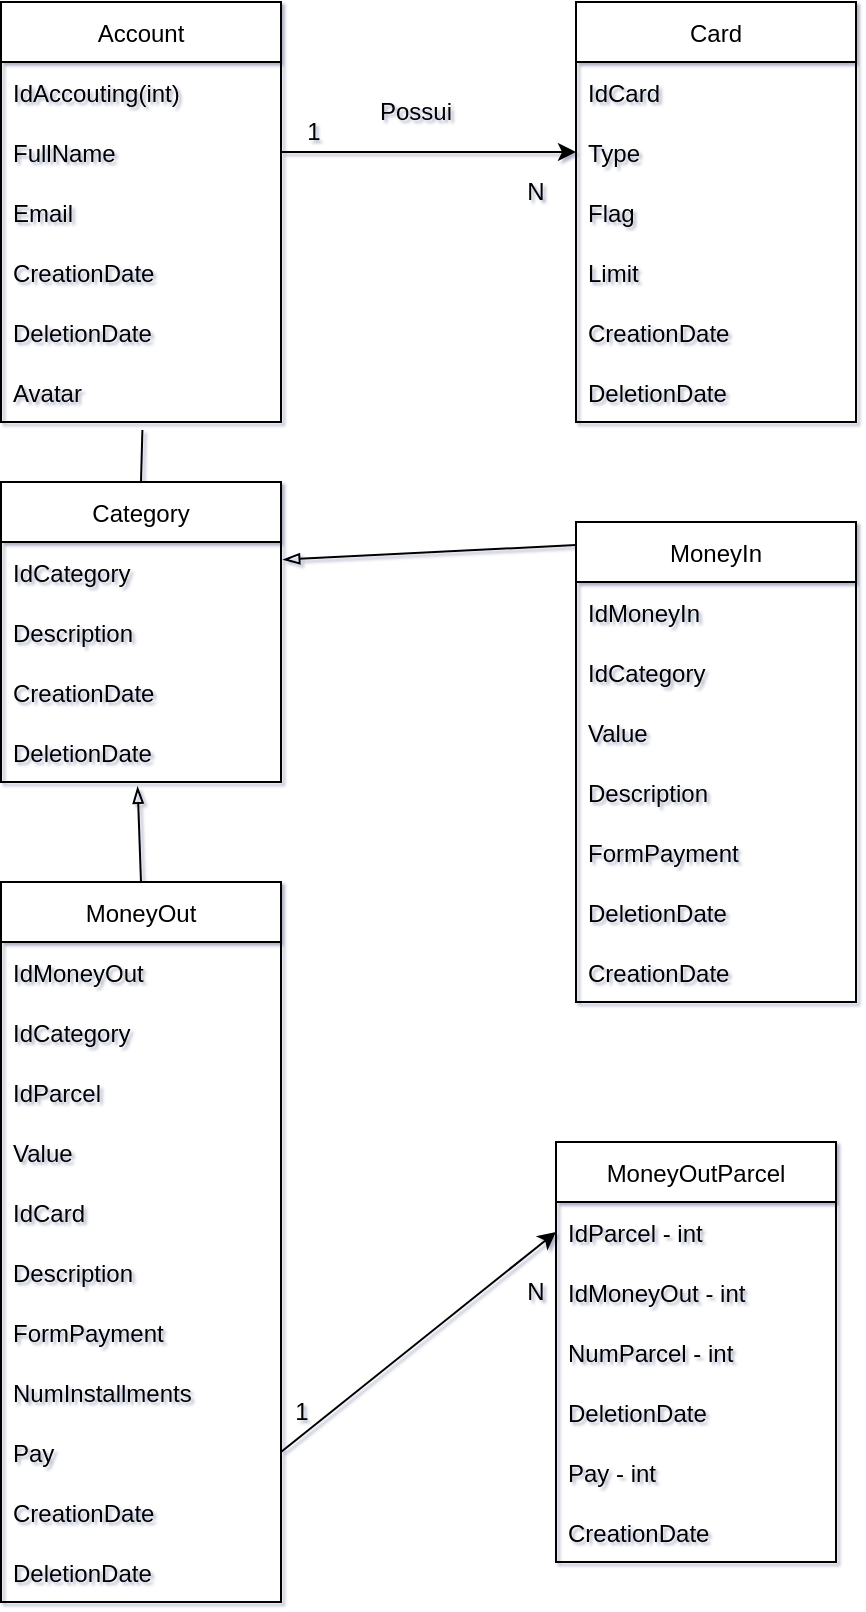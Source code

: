 <mxfile version="17.4.3" type="google"><diagram id="C5RBs43oDa-KdzZeNtuy" name="Page-1"><mxGraphModel grid="1" page="1" gridSize="10" guides="1" tooltips="1" connect="1" arrows="1" fold="1" pageScale="1" pageWidth="827" pageHeight="1169" background="none" math="0" shadow="1"><root><mxCell id="WIyWlLk6GJQsqaUBKTNV-0"/><mxCell id="WIyWlLk6GJQsqaUBKTNV-1" parent="WIyWlLk6GJQsqaUBKTNV-0"/><mxCell id="ezR9haUq890-06IQd_aJ-0" value="Account" style="swimlane;fontStyle=0;childLayout=stackLayout;horizontal=1;startSize=30;horizontalStack=0;resizeParent=1;resizeParentMax=0;resizeLast=0;collapsible=1;marginBottom=0;" vertex="1" parent="WIyWlLk6GJQsqaUBKTNV-1"><mxGeometry x="242.5" y="100" width="140" height="210" as="geometry"/></mxCell><mxCell id="ezR9haUq890-06IQd_aJ-1" value="IdAccouting(int)" style="text;strokeColor=none;fillColor=none;align=left;verticalAlign=middle;spacingLeft=4;spacingRight=4;overflow=hidden;points=[[0,0.5],[1,0.5]];portConstraint=eastwest;rotatable=0;" vertex="1" parent="ezR9haUq890-06IQd_aJ-0"><mxGeometry y="30" width="140" height="30" as="geometry"/></mxCell><mxCell id="ezR9haUq890-06IQd_aJ-34" value="FullName" style="text;strokeColor=none;fillColor=none;align=left;verticalAlign=middle;spacingLeft=4;spacingRight=4;overflow=hidden;points=[[0,0.5],[1,0.5]];portConstraint=eastwest;rotatable=0;" vertex="1" parent="ezR9haUq890-06IQd_aJ-0"><mxGeometry y="60" width="140" height="30" as="geometry"/></mxCell><mxCell id="ezR9haUq890-06IQd_aJ-2" value="Email" style="text;strokeColor=none;fillColor=none;align=left;verticalAlign=middle;spacingLeft=4;spacingRight=4;overflow=hidden;points=[[0,0.5],[1,0.5]];portConstraint=eastwest;rotatable=0;" vertex="1" parent="ezR9haUq890-06IQd_aJ-0"><mxGeometry y="90" width="140" height="30" as="geometry"/></mxCell><mxCell id="ezR9haUq890-06IQd_aJ-42" value="CreationDate" style="text;strokeColor=none;fillColor=none;align=left;verticalAlign=middle;spacingLeft=4;spacingRight=4;overflow=hidden;points=[[0,0.5],[1,0.5]];portConstraint=eastwest;rotatable=0;" vertex="1" parent="ezR9haUq890-06IQd_aJ-0"><mxGeometry y="120" width="140" height="30" as="geometry"/></mxCell><mxCell id="ezR9haUq890-06IQd_aJ-43" value="DeletionDate" style="text;strokeColor=none;fillColor=none;align=left;verticalAlign=middle;spacingLeft=4;spacingRight=4;overflow=hidden;points=[[0,0.5],[1,0.5]];portConstraint=eastwest;rotatable=0;" vertex="1" parent="ezR9haUq890-06IQd_aJ-0"><mxGeometry y="150" width="140" height="30" as="geometry"/></mxCell><mxCell id="ezR9haUq890-06IQd_aJ-3" value="Avatar" style="text;strokeColor=none;fillColor=none;align=left;verticalAlign=middle;spacingLeft=4;spacingRight=4;overflow=hidden;points=[[0,0.5],[1,0.5]];portConstraint=eastwest;rotatable=0;" vertex="1" parent="ezR9haUq890-06IQd_aJ-0"><mxGeometry y="180" width="140" height="30" as="geometry"/></mxCell><mxCell id="ezR9haUq890-06IQd_aJ-6" value="MoneyIn" style="swimlane;fontStyle=0;childLayout=stackLayout;horizontal=1;startSize=30;horizontalStack=0;resizeParent=1;resizeParentMax=0;resizeLast=0;collapsible=1;marginBottom=0;" vertex="1" parent="WIyWlLk6GJQsqaUBKTNV-1"><mxGeometry x="530" y="360" width="140" height="240" as="geometry"/></mxCell><mxCell id="ezR9haUq890-06IQd_aJ-7" value="IdMoneyIn" style="text;strokeColor=none;fillColor=none;align=left;verticalAlign=middle;spacingLeft=4;spacingRight=4;overflow=hidden;points=[[0,0.5],[1,0.5]];portConstraint=eastwest;rotatable=0;" vertex="1" parent="ezR9haUq890-06IQd_aJ-6"><mxGeometry y="30" width="140" height="30" as="geometry"/></mxCell><mxCell id="ezR9haUq890-06IQd_aJ-15" value="IdCategory" style="text;strokeColor=none;fillColor=none;align=left;verticalAlign=middle;spacingLeft=4;spacingRight=4;overflow=hidden;points=[[0,0.5],[1,0.5]];portConstraint=eastwest;rotatable=0;" vertex="1" parent="ezR9haUq890-06IQd_aJ-6"><mxGeometry y="60" width="140" height="30" as="geometry"/></mxCell><mxCell id="ezR9haUq890-06IQd_aJ-8" value="Value" style="text;strokeColor=none;fillColor=none;align=left;verticalAlign=middle;spacingLeft=4;spacingRight=4;overflow=hidden;points=[[0,0.5],[1,0.5]];portConstraint=eastwest;rotatable=0;" vertex="1" parent="ezR9haUq890-06IQd_aJ-6"><mxGeometry y="90" width="140" height="30" as="geometry"/></mxCell><mxCell id="ezR9haUq890-06IQd_aJ-14" value="Description" style="text;strokeColor=none;fillColor=none;align=left;verticalAlign=middle;spacingLeft=4;spacingRight=4;overflow=hidden;points=[[0,0.5],[1,0.5]];portConstraint=eastwest;rotatable=0;" vertex="1" parent="ezR9haUq890-06IQd_aJ-6"><mxGeometry y="120" width="140" height="30" as="geometry"/></mxCell><mxCell id="ezR9haUq890-06IQd_aJ-17" value="FormPayment" style="text;strokeColor=none;fillColor=none;align=left;verticalAlign=middle;spacingLeft=4;spacingRight=4;overflow=hidden;points=[[0,0.5],[1,0.5]];portConstraint=eastwest;rotatable=0;" vertex="1" parent="ezR9haUq890-06IQd_aJ-6"><mxGeometry y="150" width="140" height="30" as="geometry"/></mxCell><mxCell id="ezR9haUq890-06IQd_aJ-41" value="DeletionDate" style="text;strokeColor=none;fillColor=none;align=left;verticalAlign=middle;spacingLeft=4;spacingRight=4;overflow=hidden;points=[[0,0.5],[1,0.5]];portConstraint=eastwest;rotatable=0;" vertex="1" parent="ezR9haUq890-06IQd_aJ-6"><mxGeometry y="180" width="140" height="30" as="geometry"/></mxCell><mxCell id="ezR9haUq890-06IQd_aJ-9" value="CreationDate" style="text;strokeColor=none;fillColor=none;align=left;verticalAlign=middle;spacingLeft=4;spacingRight=4;overflow=hidden;points=[[0,0.5],[1,0.5]];portConstraint=eastwest;rotatable=0;" vertex="1" parent="ezR9haUq890-06IQd_aJ-6"><mxGeometry y="210" width="140" height="30" as="geometry"/></mxCell><mxCell id="ezR9haUq890-06IQd_aJ-10" value="Category" style="swimlane;fontStyle=0;childLayout=stackLayout;horizontal=1;startSize=30;horizontalStack=0;resizeParent=1;resizeParentMax=0;resizeLast=0;collapsible=1;marginBottom=0;" vertex="1" parent="WIyWlLk6GJQsqaUBKTNV-1"><mxGeometry x="242.5" y="340" width="140" height="150" as="geometry"/></mxCell><mxCell id="ezR9haUq890-06IQd_aJ-11" value="IdCategory" style="text;strokeColor=none;fillColor=none;align=left;verticalAlign=middle;spacingLeft=4;spacingRight=4;overflow=hidden;points=[[0,0.5],[1,0.5]];portConstraint=eastwest;rotatable=0;" vertex="1" parent="ezR9haUq890-06IQd_aJ-10"><mxGeometry y="30" width="140" height="30" as="geometry"/></mxCell><mxCell id="ezR9haUq890-06IQd_aJ-12" value="Description" style="text;strokeColor=none;fillColor=none;align=left;verticalAlign=middle;spacingLeft=4;spacingRight=4;overflow=hidden;points=[[0,0.5],[1,0.5]];portConstraint=eastwest;rotatable=0;" vertex="1" parent="ezR9haUq890-06IQd_aJ-10"><mxGeometry y="60" width="140" height="30" as="geometry"/></mxCell><mxCell id="ezR9haUq890-06IQd_aJ-46" value="CreationDate" style="text;strokeColor=none;fillColor=none;align=left;verticalAlign=middle;spacingLeft=4;spacingRight=4;overflow=hidden;points=[[0,0.5],[1,0.5]];portConstraint=eastwest;rotatable=0;" vertex="1" parent="ezR9haUq890-06IQd_aJ-10"><mxGeometry y="90" width="140" height="30" as="geometry"/></mxCell><mxCell id="ezR9haUq890-06IQd_aJ-47" value="DeletionDate" style="text;strokeColor=none;fillColor=none;align=left;verticalAlign=middle;spacingLeft=4;spacingRight=4;overflow=hidden;points=[[0,0.5],[1,0.5]];portConstraint=eastwest;rotatable=0;" vertex="1" parent="ezR9haUq890-06IQd_aJ-10"><mxGeometry y="120" width="140" height="30" as="geometry"/></mxCell><mxCell id="ezR9haUq890-06IQd_aJ-19" value="MoneyOut" style="swimlane;fontStyle=0;childLayout=stackLayout;horizontal=1;startSize=30;horizontalStack=0;resizeParent=1;resizeParentMax=0;resizeLast=0;collapsible=1;marginBottom=0;" vertex="1" parent="WIyWlLk6GJQsqaUBKTNV-1"><mxGeometry x="242.5" y="540" width="140" height="360" as="geometry"/></mxCell><mxCell id="ezR9haUq890-06IQd_aJ-20" value="IdMoneyOut" style="text;strokeColor=none;fillColor=none;align=left;verticalAlign=middle;spacingLeft=4;spacingRight=4;overflow=hidden;points=[[0,0.5],[1,0.5]];portConstraint=eastwest;rotatable=0;" vertex="1" parent="ezR9haUq890-06IQd_aJ-19"><mxGeometry y="30" width="140" height="30" as="geometry"/></mxCell><mxCell id="ezR9haUq890-06IQd_aJ-24" value="IdCategory" style="text;strokeColor=none;fillColor=none;align=left;verticalAlign=middle;spacingLeft=4;spacingRight=4;overflow=hidden;points=[[0,0.5],[1,0.5]];portConstraint=eastwest;rotatable=0;" vertex="1" parent="ezR9haUq890-06IQd_aJ-19"><mxGeometry y="60" width="140" height="30" as="geometry"/></mxCell><mxCell id="ezR9haUq890-06IQd_aJ-35" value="IdParcel" style="text;strokeColor=none;fillColor=none;align=left;verticalAlign=middle;spacingLeft=4;spacingRight=4;overflow=hidden;points=[[0,0.5],[1,0.5]];portConstraint=eastwest;rotatable=0;" vertex="1" parent="ezR9haUq890-06IQd_aJ-19"><mxGeometry y="90" width="140" height="30" as="geometry"/></mxCell><mxCell id="ezR9haUq890-06IQd_aJ-21" value="Value" style="text;strokeColor=none;fillColor=none;align=left;verticalAlign=middle;spacingLeft=4;spacingRight=4;overflow=hidden;points=[[0,0.5],[1,0.5]];portConstraint=eastwest;rotatable=0;" vertex="1" parent="ezR9haUq890-06IQd_aJ-19"><mxGeometry y="120" width="140" height="30" as="geometry"/></mxCell><mxCell id="ezR9haUq890-06IQd_aJ-33" value="IdCard" style="text;strokeColor=none;fillColor=none;align=left;verticalAlign=middle;spacingLeft=4;spacingRight=4;overflow=hidden;points=[[0,0.5],[1,0.5]];portConstraint=eastwest;rotatable=0;" vertex="1" parent="ezR9haUq890-06IQd_aJ-19"><mxGeometry y="150" width="140" height="30" as="geometry"/></mxCell><mxCell id="ezR9haUq890-06IQd_aJ-23" value="Description" style="text;strokeColor=none;fillColor=none;align=left;verticalAlign=middle;spacingLeft=4;spacingRight=4;overflow=hidden;points=[[0,0.5],[1,0.5]];portConstraint=eastwest;rotatable=0;" vertex="1" parent="ezR9haUq890-06IQd_aJ-19"><mxGeometry y="180" width="140" height="30" as="geometry"/></mxCell><mxCell id="ezR9haUq890-06IQd_aJ-25" value="FormPayment" style="text;strokeColor=none;fillColor=none;align=left;verticalAlign=middle;spacingLeft=4;spacingRight=4;overflow=hidden;points=[[0,0.5],[1,0.5]];portConstraint=eastwest;rotatable=0;" vertex="1" parent="ezR9haUq890-06IQd_aJ-19"><mxGeometry y="210" width="140" height="30" as="geometry"/></mxCell><mxCell id="ezR9haUq890-06IQd_aJ-26" value="NumInstallments" style="text;strokeColor=none;fillColor=none;align=left;verticalAlign=middle;spacingLeft=4;spacingRight=4;overflow=hidden;points=[[0,0.5],[1,0.5]];portConstraint=eastwest;rotatable=0;" vertex="1" parent="ezR9haUq890-06IQd_aJ-19"><mxGeometry y="240" width="140" height="30" as="geometry"/></mxCell><mxCell id="ezR9haUq890-06IQd_aJ-27" value="Pay" style="text;strokeColor=none;fillColor=none;align=left;verticalAlign=middle;spacingLeft=4;spacingRight=4;overflow=hidden;points=[[0,0.5],[1,0.5]];portConstraint=eastwest;rotatable=0;" vertex="1" parent="ezR9haUq890-06IQd_aJ-19"><mxGeometry y="270" width="140" height="30" as="geometry"/></mxCell><mxCell id="ezR9haUq890-06IQd_aJ-22" value="CreationDate" style="text;strokeColor=none;fillColor=none;align=left;verticalAlign=middle;spacingLeft=4;spacingRight=4;overflow=hidden;points=[[0,0.5],[1,0.5]];portConstraint=eastwest;rotatable=0;" vertex="1" parent="ezR9haUq890-06IQd_aJ-19"><mxGeometry y="300" width="140" height="30" as="geometry"/></mxCell><mxCell id="ezR9haUq890-06IQd_aJ-40" value="DeletionDate" style="text;strokeColor=none;fillColor=none;align=left;verticalAlign=middle;spacingLeft=4;spacingRight=4;overflow=hidden;points=[[0,0.5],[1,0.5]];portConstraint=eastwest;rotatable=0;" vertex="1" parent="ezR9haUq890-06IQd_aJ-19"><mxGeometry y="330" width="140" height="30" as="geometry"/></mxCell><mxCell id="ezR9haUq890-06IQd_aJ-28" value="Card" style="swimlane;fontStyle=0;childLayout=stackLayout;horizontal=1;startSize=30;horizontalStack=0;resizeParent=1;resizeParentMax=0;resizeLast=0;collapsible=1;marginBottom=0;" vertex="1" parent="WIyWlLk6GJQsqaUBKTNV-1"><mxGeometry x="530" y="100" width="140" height="210" as="geometry"/></mxCell><mxCell id="ezR9haUq890-06IQd_aJ-29" value="IdCard" style="text;strokeColor=none;fillColor=none;align=left;verticalAlign=middle;spacingLeft=4;spacingRight=4;overflow=hidden;points=[[0,0.5],[1,0.5]];portConstraint=eastwest;rotatable=0;" vertex="1" parent="ezR9haUq890-06IQd_aJ-28"><mxGeometry y="30" width="140" height="30" as="geometry"/></mxCell><mxCell id="ezR9haUq890-06IQd_aJ-30" value="Type" style="text;strokeColor=none;fillColor=none;align=left;verticalAlign=middle;spacingLeft=4;spacingRight=4;overflow=hidden;points=[[0,0.5],[1,0.5]];portConstraint=eastwest;rotatable=0;" vertex="1" parent="ezR9haUq890-06IQd_aJ-28"><mxGeometry y="60" width="140" height="30" as="geometry"/></mxCell><mxCell id="ezR9haUq890-06IQd_aJ-32" value="Flag" style="text;strokeColor=none;fillColor=none;align=left;verticalAlign=middle;spacingLeft=4;spacingRight=4;overflow=hidden;points=[[0,0.5],[1,0.5]];portConstraint=eastwest;rotatable=0;" vertex="1" parent="ezR9haUq890-06IQd_aJ-28"><mxGeometry y="90" width="140" height="30" as="geometry"/></mxCell><mxCell id="ezR9haUq890-06IQd_aJ-31" value="Limit" style="text;strokeColor=none;fillColor=none;align=left;verticalAlign=middle;spacingLeft=4;spacingRight=4;overflow=hidden;points=[[0,0.5],[1,0.5]];portConstraint=eastwest;rotatable=0;" vertex="1" parent="ezR9haUq890-06IQd_aJ-28"><mxGeometry y="120" width="140" height="30" as="geometry"/></mxCell><mxCell id="ezR9haUq890-06IQd_aJ-44" value="CreationDate" style="text;strokeColor=none;fillColor=none;align=left;verticalAlign=middle;spacingLeft=4;spacingRight=4;overflow=hidden;points=[[0,0.5],[1,0.5]];portConstraint=eastwest;rotatable=0;" vertex="1" parent="ezR9haUq890-06IQd_aJ-28"><mxGeometry y="150" width="140" height="30" as="geometry"/></mxCell><mxCell id="ezR9haUq890-06IQd_aJ-45" value="DeletionDate" style="text;strokeColor=none;fillColor=none;align=left;verticalAlign=middle;spacingLeft=4;spacingRight=4;overflow=hidden;points=[[0,0.5],[1,0.5]];portConstraint=eastwest;rotatable=0;" vertex="1" parent="ezR9haUq890-06IQd_aJ-28"><mxGeometry y="180" width="140" height="30" as="geometry"/></mxCell><mxCell id="ezR9haUq890-06IQd_aJ-36" value="MoneyOutParcel" style="swimlane;fontStyle=0;childLayout=stackLayout;horizontal=1;startSize=30;horizontalStack=0;resizeParent=1;resizeParentMax=0;resizeLast=0;collapsible=1;marginBottom=0;" vertex="1" parent="WIyWlLk6GJQsqaUBKTNV-1"><mxGeometry x="520" y="670" width="140" height="210" as="geometry"/></mxCell><mxCell id="ezR9haUq890-06IQd_aJ-37" value="IdParcel - int" style="text;strokeColor=none;fillColor=none;align=left;verticalAlign=middle;spacingLeft=4;spacingRight=4;overflow=hidden;points=[[0,0.5],[1,0.5]];portConstraint=eastwest;rotatable=0;" vertex="1" parent="ezR9haUq890-06IQd_aJ-36"><mxGeometry y="30" width="140" height="30" as="geometry"/></mxCell><mxCell id="ezR9haUq890-06IQd_aJ-38" value="IdMoneyOut - int" style="text;strokeColor=none;fillColor=none;align=left;verticalAlign=middle;spacingLeft=4;spacingRight=4;overflow=hidden;points=[[0,0.5],[1,0.5]];portConstraint=eastwest;rotatable=0;" vertex="1" parent="ezR9haUq890-06IQd_aJ-36"><mxGeometry y="60" width="140" height="30" as="geometry"/></mxCell><mxCell id="ezR9haUq890-06IQd_aJ-51" value="NumParcel - int" style="text;strokeColor=none;fillColor=none;align=left;verticalAlign=middle;spacingLeft=4;spacingRight=4;overflow=hidden;points=[[0,0.5],[1,0.5]];portConstraint=eastwest;rotatable=0;" vertex="1" parent="ezR9haUq890-06IQd_aJ-36"><mxGeometry y="90" width="140" height="30" as="geometry"/></mxCell><mxCell id="ezR9haUq890-06IQd_aJ-49" value="DeletionDate" style="text;strokeColor=none;fillColor=none;align=left;verticalAlign=middle;spacingLeft=4;spacingRight=4;overflow=hidden;points=[[0,0.5],[1,0.5]];portConstraint=eastwest;rotatable=0;" vertex="1" parent="ezR9haUq890-06IQd_aJ-36"><mxGeometry y="120" width="140" height="30" as="geometry"/></mxCell><mxCell id="ezR9haUq890-06IQd_aJ-39" value="Pay - int" style="text;strokeColor=none;fillColor=none;align=left;verticalAlign=middle;spacingLeft=4;spacingRight=4;overflow=hidden;points=[[0,0.5],[1,0.5]];portConstraint=eastwest;rotatable=0;" vertex="1" parent="ezR9haUq890-06IQd_aJ-36"><mxGeometry y="150" width="140" height="30" as="geometry"/></mxCell><mxCell id="ezR9haUq890-06IQd_aJ-48" value="CreationDate" style="text;strokeColor=none;fillColor=none;align=left;verticalAlign=middle;spacingLeft=4;spacingRight=4;overflow=hidden;points=[[0,0.5],[1,0.5]];portConstraint=eastwest;rotatable=0;" vertex="1" parent="ezR9haUq890-06IQd_aJ-36"><mxGeometry y="180" width="140" height="30" as="geometry"/></mxCell><mxCell id="XwLc-6BwUoJtAw_28VHw-6" value="" style="endArrow=classic;html=1;rounded=0;entryX=0;entryY=0.5;entryDx=0;entryDy=0;exitX=1;exitY=0.5;exitDx=0;exitDy=0;" edge="1" parent="WIyWlLk6GJQsqaUBKTNV-1" source="ezR9haUq890-06IQd_aJ-34" target="ezR9haUq890-06IQd_aJ-30"><mxGeometry width="50" height="50" relative="1" as="geometry"><mxPoint x="471" y="216" as="sourcePoint"/><mxPoint x="701" y="6" as="targetPoint"/></mxGeometry></mxCell><mxCell id="XwLc-6BwUoJtAw_28VHw-7" value="1" style="text;html=1;strokeColor=none;fillColor=none;align=center;verticalAlign=middle;whiteSpace=wrap;rounded=0;" vertex="1" parent="WIyWlLk6GJQsqaUBKTNV-1"><mxGeometry x="369" y="150" width="60" height="30" as="geometry"/></mxCell><mxCell id="XwLc-6BwUoJtAw_28VHw-8" value="N" style="text;html=1;strokeColor=none;fillColor=none;align=center;verticalAlign=middle;whiteSpace=wrap;rounded=0;" vertex="1" parent="WIyWlLk6GJQsqaUBKTNV-1"><mxGeometry x="480" y="180" width="60" height="30" as="geometry"/></mxCell><mxCell id="XwLc-6BwUoJtAw_28VHw-13" value="" style="endArrow=classic;html=1;rounded=0;exitX=1;exitY=0.5;exitDx=0;exitDy=0;entryX=0;entryY=0.5;entryDx=0;entryDy=0;" edge="1" parent="WIyWlLk6GJQsqaUBKTNV-1" source="ezR9haUq890-06IQd_aJ-27" target="ezR9haUq890-06IQd_aJ-37"><mxGeometry width="50" height="50" relative="1" as="geometry"><mxPoint x="404" y="825" as="sourcePoint"/><mxPoint x="632.5" y="810" as="targetPoint"/></mxGeometry></mxCell><mxCell id="XwLc-6BwUoJtAw_28VHw-14" value="1" style="text;html=1;strokeColor=none;fillColor=none;align=center;verticalAlign=middle;whiteSpace=wrap;rounded=0;" vertex="1" parent="WIyWlLk6GJQsqaUBKTNV-1"><mxGeometry x="362.5" y="790" width="60" height="30" as="geometry"/></mxCell><mxCell id="XwLc-6BwUoJtAw_28VHw-15" value="N" style="text;html=1;strokeColor=none;fillColor=none;align=center;verticalAlign=middle;whiteSpace=wrap;rounded=0;" vertex="1" parent="WIyWlLk6GJQsqaUBKTNV-1"><mxGeometry x="480" y="730" width="60" height="30" as="geometry"/></mxCell><mxCell id="XwLc-6BwUoJtAw_28VHw-22" value="" style="endArrow=blockThin;html=1;rounded=0;endFill=0;exitX=0.5;exitY=0;exitDx=0;exitDy=0;entryX=0.488;entryY=1.08;entryDx=0;entryDy=0;entryPerimeter=0;" edge="1" parent="WIyWlLk6GJQsqaUBKTNV-1" source="ezR9haUq890-06IQd_aJ-19" target="ezR9haUq890-06IQd_aJ-47"><mxGeometry width="50" height="50" relative="1" as="geometry"><mxPoint x="894" y="610" as="sourcePoint"/><mxPoint x="320" y="500" as="targetPoint"/></mxGeometry></mxCell><mxCell id="XwLc-6BwUoJtAw_28VHw-24" value="" style="endArrow=none;html=1;rounded=0;exitX=0.5;exitY=0;exitDx=0;exitDy=0;entryX=0.505;entryY=1.133;entryDx=0;entryDy=0;entryPerimeter=0;" edge="1" parent="WIyWlLk6GJQsqaUBKTNV-1" source="ezR9haUq890-06IQd_aJ-10" target="ezR9haUq890-06IQd_aJ-3"><mxGeometry width="50" height="50" relative="1" as="geometry"><mxPoint x="414" y="360" as="sourcePoint"/><mxPoint x="464" y="310" as="targetPoint"/></mxGeometry></mxCell><mxCell id="XwLc-6BwUoJtAw_28VHw-25" value="Possui" style="text;html=1;strokeColor=none;fillColor=none;align=center;verticalAlign=middle;whiteSpace=wrap;rounded=0;" vertex="1" parent="WIyWlLk6GJQsqaUBKTNV-1"><mxGeometry x="420" y="140" width="60" height="30" as="geometry"/></mxCell><mxCell id="XwLc-6BwUoJtAw_28VHw-26" value="" style="endArrow=blockThin;html=1;rounded=0;endFill=0;exitX=0;exitY=0.048;exitDx=0;exitDy=0;entryX=1.008;entryY=0.293;entryDx=0;entryDy=0;entryPerimeter=0;exitPerimeter=0;" edge="1" parent="WIyWlLk6GJQsqaUBKTNV-1" source="ezR9haUq890-06IQd_aJ-6" target="ezR9haUq890-06IQd_aJ-11"><mxGeometry width="50" height="50" relative="1" as="geometry"><mxPoint x="322.5" y="550" as="sourcePoint"/><mxPoint x="320.82" y="502.4" as="targetPoint"/></mxGeometry></mxCell></root></mxGraphModel></diagram></mxfile>